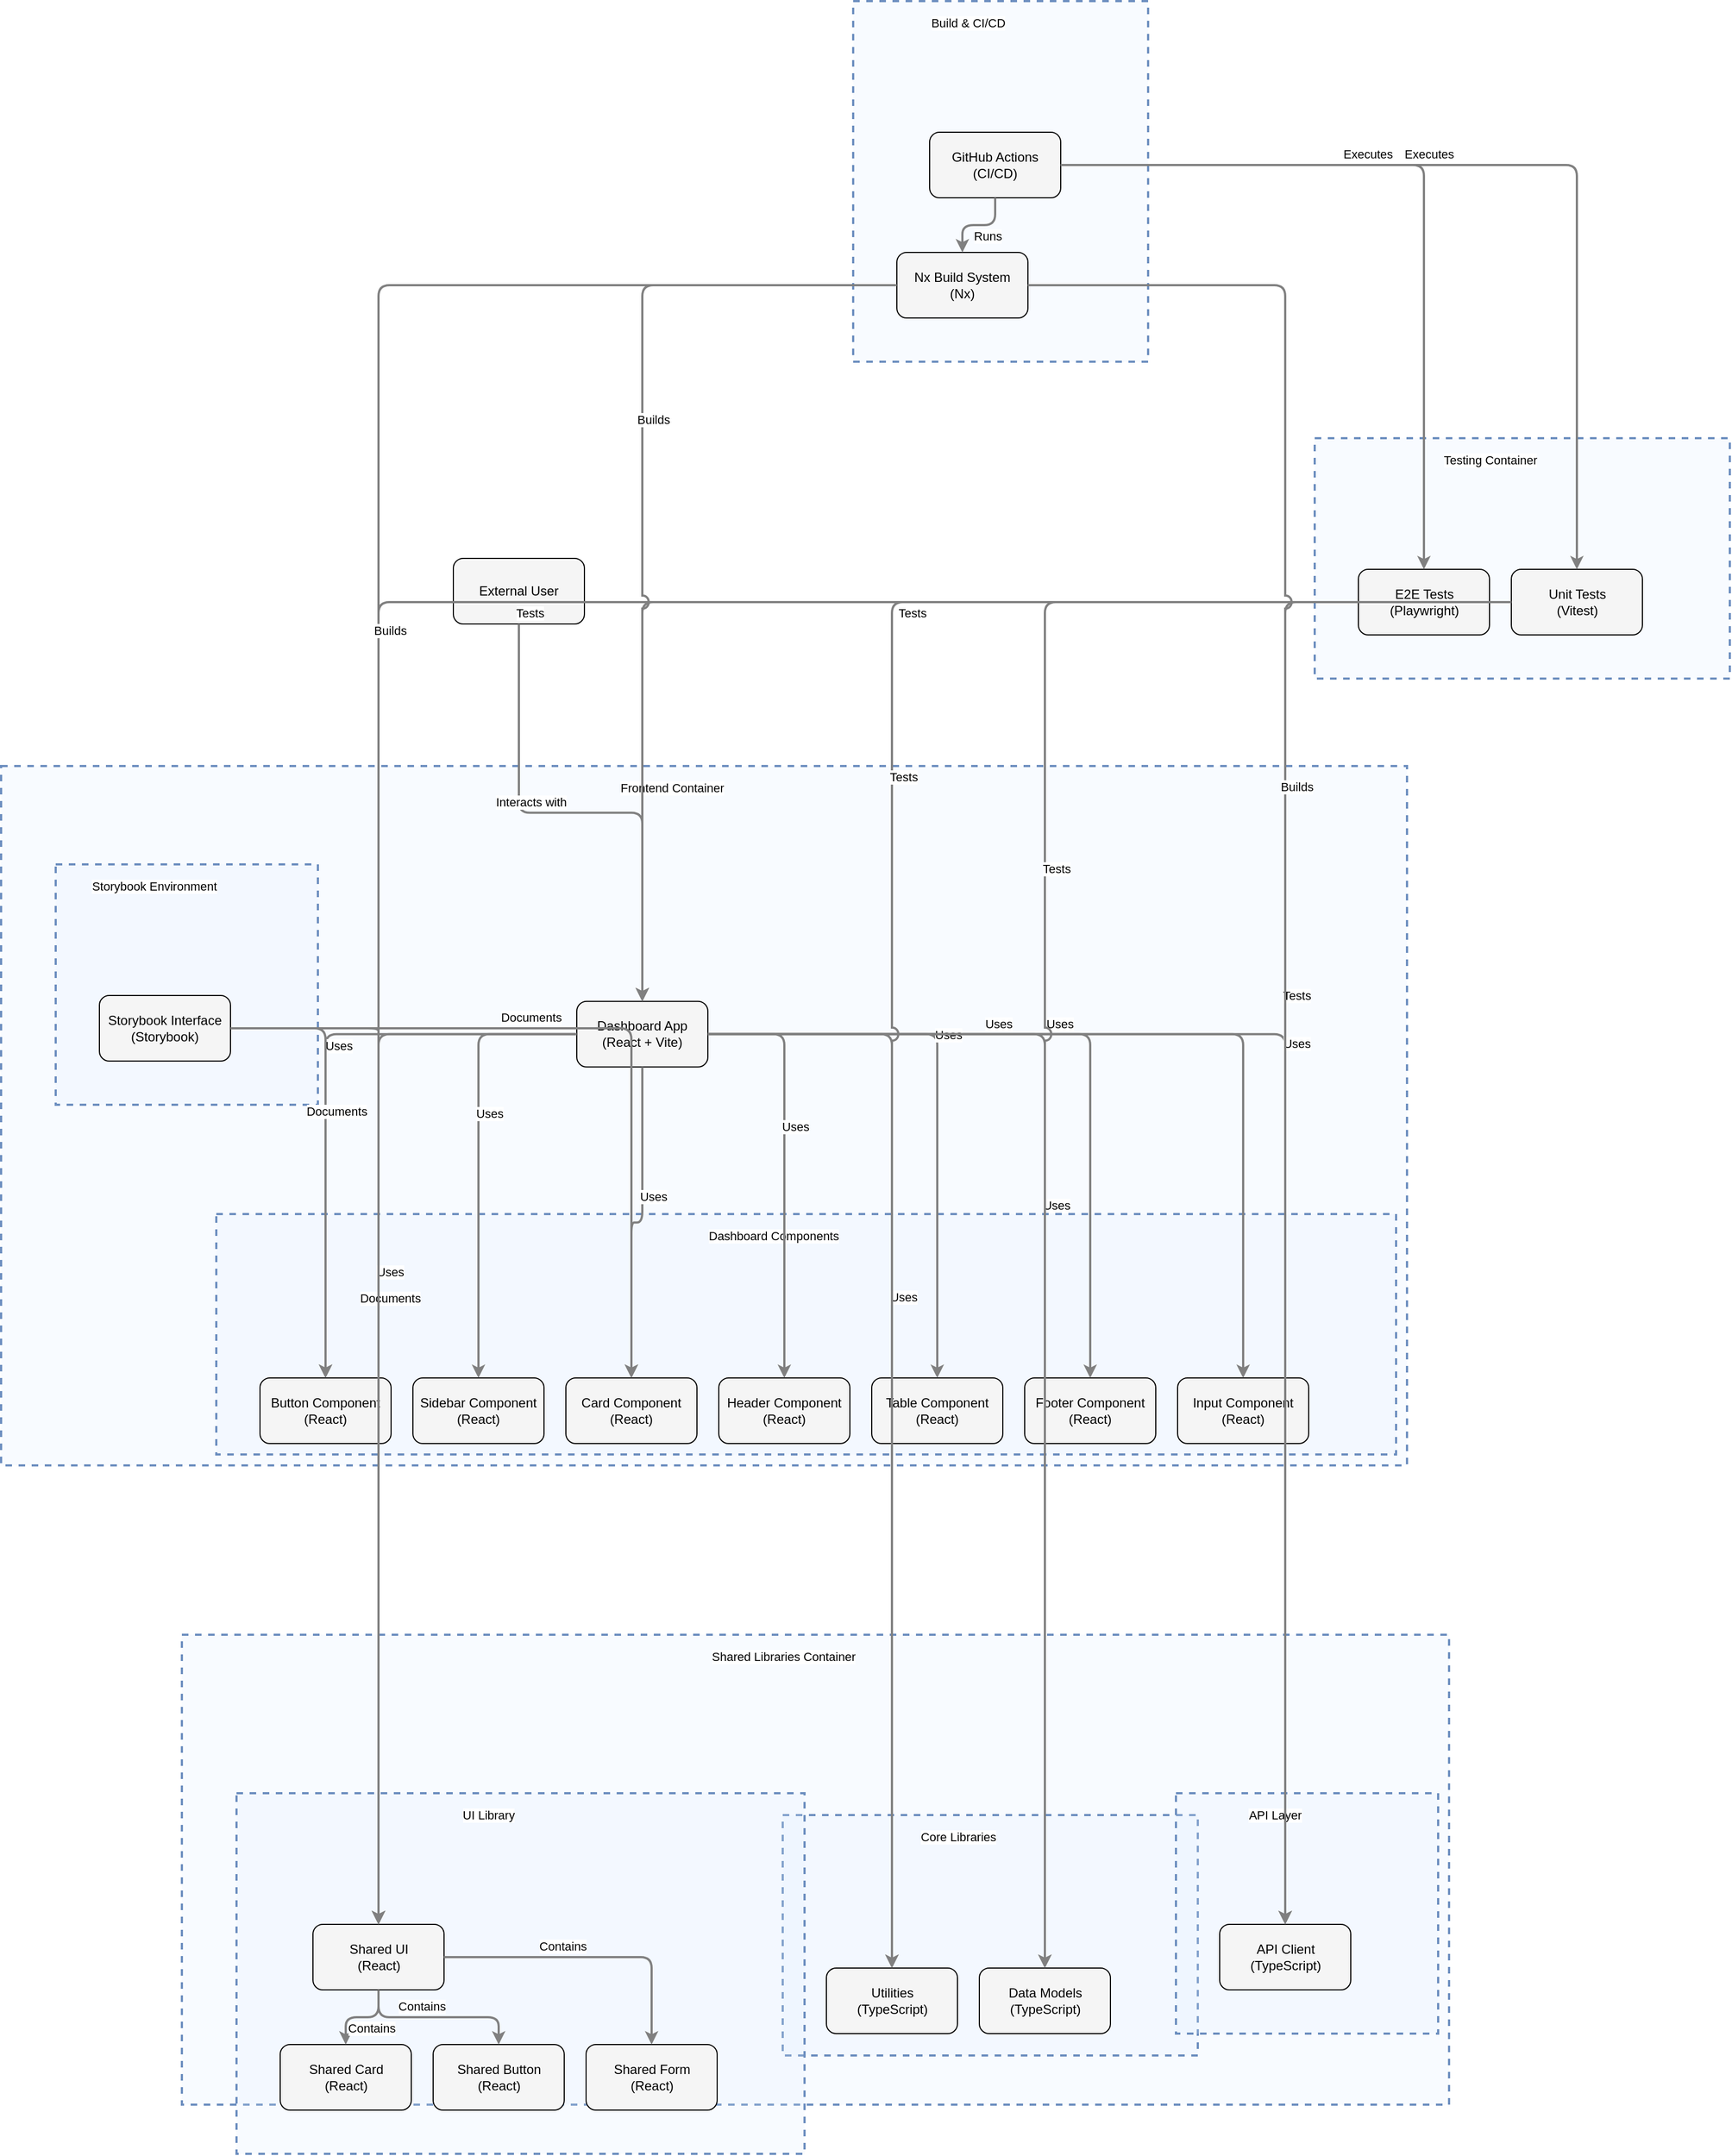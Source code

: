 <?xml version="1.0" encoding="UTF-8"?>
      <mxfile version="14.6.5" type="device">
        <diagram id="codeviz-diagram" name="System Diagram">
          <mxGraphModel dx="1000" dy="1000" grid="1" gridSize="10" guides="1" tooltips="1" connect="1" arrows="1" fold="1" page="1" pageScale="1" pageWidth="1169" pageHeight="827" math="0" shadow="0">
            <root>
              <mxCell id="0"/>
              <mxCell id="1" parent="0"/>
              <mxCell id="subGraph5" value="" style="html=1;whiteSpace=wrap;container=1;fillColor=#dae8fc;strokeColor=#6c8ebf;dashed=1;fillOpacity=20;strokeWidth=2;containerType=none;recursiveResize=0;movable=1;resizable=1;autosize=0;dropTarget=0" vertex="1" parent="subGraph6">
                <mxGeometry x="550" y="165" width="380" height="220" as="geometry"/>
              </mxCell>
              <mxCell id="subGraph5_label" value="Core Libraries" style="edgeLabel;html=1;align=center;verticalAlign=middle;resizable=0;labelBackgroundColor=white;spacing=5" vertex="1" parent="subGraph6">
                <mxGeometry x="558" y="173" width="304" height="24" as="geometry"/>
              </mxCell>
<mxCell id="subGraph4" value="" style="html=1;whiteSpace=wrap;container=1;fillColor=#dae8fc;strokeColor=#6c8ebf;dashed=1;fillOpacity=20;strokeWidth=2;containerType=none;recursiveResize=0;movable=1;resizable=1;autosize=0;dropTarget=0" vertex="1" parent="subGraph6">
                <mxGeometry x="910" y="145" width="240" height="220" as="geometry"/>
              </mxCell>
              <mxCell id="subGraph4_label" value="API Layer" style="edgeLabel;html=1;align=center;verticalAlign=middle;resizable=0;labelBackgroundColor=white;spacing=5" vertex="1" parent="subGraph6">
                <mxGeometry x="918" y="153" width="164" height="24" as="geometry"/>
              </mxCell>
<mxCell id="subGraph3" value="" style="html=1;whiteSpace=wrap;container=1;fillColor=#dae8fc;strokeColor=#6c8ebf;dashed=1;fillOpacity=20;strokeWidth=2;containerType=none;recursiveResize=0;movable=1;resizable=1;autosize=0;dropTarget=0" vertex="1" parent="subGraph6">
                <mxGeometry x="50" y="145" width="520" height="330" as="geometry"/>
              </mxCell>
              <mxCell id="subGraph3_label" value="UI Library" style="edgeLabel;html=1;align=center;verticalAlign=middle;resizable=0;labelBackgroundColor=white;spacing=5" vertex="1" parent="subGraph6">
                <mxGeometry x="58" y="153" width="444" height="24" as="geometry"/>
              </mxCell>
<mxCell id="subGraph1" value="" style="html=1;whiteSpace=wrap;container=1;fillColor=#dae8fc;strokeColor=#6c8ebf;dashed=1;fillOpacity=20;strokeWidth=2;containerType=none;recursiveResize=0;movable=1;resizable=1;autosize=0;dropTarget=0" vertex="1" parent="subGraph2">
                <mxGeometry x="50" y="90" width="240" height="220" as="geometry"/>
              </mxCell>
              <mxCell id="subGraph1_label" value="Storybook Environment" style="edgeLabel;html=1;align=center;verticalAlign=middle;resizable=0;labelBackgroundColor=white;spacing=5" vertex="1" parent="subGraph2">
                <mxGeometry x="58" y="98" width="164" height="24" as="geometry"/>
              </mxCell>
<mxCell id="subGraph0" value="" style="html=1;whiteSpace=wrap;container=1;fillColor=#dae8fc;strokeColor=#6c8ebf;dashed=1;fillOpacity=20;strokeWidth=2;containerType=none;recursiveResize=0;movable=1;resizable=1;autosize=0;dropTarget=0" vertex="1" parent="subGraph2">
                <mxGeometry x="197" y="410" width="1080" height="220" as="geometry"/>
              </mxCell>
              <mxCell id="subGraph0_label" value="Dashboard Components" style="edgeLabel;html=1;align=center;verticalAlign=middle;resizable=0;labelBackgroundColor=white;spacing=5" vertex="1" parent="subGraph2">
                <mxGeometry x="205" y="418" width="1004" height="24" as="geometry"/>
              </mxCell>
<mxCell id="subGraph8" value="" style="html=1;whiteSpace=wrap;container=1;fillColor=#dae8fc;strokeColor=#6c8ebf;dashed=1;fillOpacity=20;strokeWidth=2;containerType=none;recursiveResize=0;movable=1;resizable=1;autosize=0;dropTarget=0" vertex="1" parent="1">
                <mxGeometry x="826" y="22" width="270" height="330" as="geometry"/>
              </mxCell>
              <mxCell id="subGraph8_label" value="Build &amp; CI/CD" style="edgeLabel;html=1;align=center;verticalAlign=middle;resizable=0;labelBackgroundColor=white;spacing=5" vertex="1" parent="1">
                <mxGeometry x="834" y="30" width="194" height="24" as="geometry"/>
              </mxCell>
<mxCell id="subGraph7" value="" style="html=1;whiteSpace=wrap;container=1;fillColor=#dae8fc;strokeColor=#6c8ebf;dashed=1;fillOpacity=20;strokeWidth=2;containerType=none;recursiveResize=0;movable=1;resizable=1;autosize=0;dropTarget=0" vertex="1" parent="1">
                <mxGeometry x="1248.5" y="422" width="380" height="220" as="geometry"/>
              </mxCell>
              <mxCell id="subGraph7_label" value="Testing Container" style="edgeLabel;html=1;align=center;verticalAlign=middle;resizable=0;labelBackgroundColor=white;spacing=5" vertex="1" parent="1">
                <mxGeometry x="1256.5" y="430" width="304" height="24" as="geometry"/>
              </mxCell>
<mxCell id="subGraph6" value="" style="html=1;whiteSpace=wrap;container=1;fillColor=#dae8fc;strokeColor=#6c8ebf;dashed=1;fillOpacity=20;strokeWidth=2;containerType=none;recursiveResize=0;movable=1;resizable=1;autosize=0;dropTarget=0" vertex="1" parent="1">
                <mxGeometry x="211.5" y="1517" width="1160" height="430" as="geometry"/>
              </mxCell>
              <mxCell id="subGraph6_label" value="Shared Libraries Container" style="edgeLabel;html=1;align=center;verticalAlign=middle;resizable=0;labelBackgroundColor=white;spacing=5" vertex="1" parent="1">
                <mxGeometry x="219.5" y="1525" width="1084" height="24" as="geometry"/>
              </mxCell>
<mxCell id="subGraph2" value="" style="html=1;whiteSpace=wrap;container=1;fillColor=#dae8fc;strokeColor=#6c8ebf;dashed=1;fillOpacity=20;strokeWidth=2;containerType=none;recursiveResize=0;movable=1;resizable=1;autosize=0;dropTarget=0" vertex="1" parent="1">
                <mxGeometry x="46" y="722" width="1287" height="640" as="geometry"/>
              </mxCell>
              <mxCell id="subGraph2_label" value="Frontend Container" style="edgeLabel;html=1;align=center;verticalAlign=middle;resizable=0;labelBackgroundColor=white;spacing=5" vertex="1" parent="1">
                <mxGeometry x="54" y="730" width="1211" height="24" as="geometry"/>
              </mxCell>
              <mxCell id="User" value="External User" style="rounded=1;whiteSpace=wrap;html=1;fillColor=#f5f5f5" vertex="1" parent="1">
                    <mxGeometry x="460" y="532" width="120" height="60" as="geometry"/>
                  </mxCell>
<mxCell id="Dashboard" value="Dashboard App&lt;br&gt;(React + Vite)" style="rounded=1;whiteSpace=wrap;html=1;fillColor=#f5f5f5" vertex="1" parent="subGraph2">
                    <mxGeometry x="527" y="215.357" width="120" height="60" as="geometry"/>
                  </mxCell>
<mxCell id="Header" value="Header Component&lt;br&gt;(React)" style="rounded=1;whiteSpace=wrap;html=1;fillColor=#f5f5f5" vertex="1" parent="subGraph0">
                    <mxGeometry x="460" y="150" width="120" height="60" as="geometry"/>
                  </mxCell>
<mxCell id="Footer" value="Footer Component&lt;br&gt;(React)" style="rounded=1;whiteSpace=wrap;html=1;fillColor=#f5f5f5" vertex="1" parent="subGraph0">
                    <mxGeometry x="740" y="150" width="120" height="60" as="geometry"/>
                  </mxCell>
<mxCell id="Sidebar" value="Sidebar Component&lt;br&gt;(React)" style="rounded=1;whiteSpace=wrap;html=1;fillColor=#f5f5f5" vertex="1" parent="subGraph0">
                    <mxGeometry x="180" y="150" width="120" height="60" as="geometry"/>
                  </mxCell>
<mxCell id="Table" value="Table Component&lt;br&gt;(React)" style="rounded=1;whiteSpace=wrap;html=1;fillColor=#f5f5f5" vertex="1" parent="subGraph0">
                    <mxGeometry x="600" y="150" width="120" height="60" as="geometry"/>
                  </mxCell>
<mxCell id="Button" value="Button Component&lt;br&gt;(React)" style="rounded=1;whiteSpace=wrap;html=1;fillColor=#f5f5f5" vertex="1" parent="subGraph0">
                    <mxGeometry x="40" y="150" width="120" height="60" as="geometry"/>
                  </mxCell>
<mxCell id="Card" value="Card Component&lt;br&gt;(React)" style="rounded=1;whiteSpace=wrap;html=1;fillColor=#f5f5f5" vertex="1" parent="subGraph0">
                    <mxGeometry x="320" y="150" width="120" height="60" as="geometry"/>
                  </mxCell>
<mxCell id="Input" value="Input Component&lt;br&gt;(React)" style="rounded=1;whiteSpace=wrap;html=1;fillColor=#f5f5f5" vertex="1" parent="subGraph0">
                    <mxGeometry x="880" y="150" width="120" height="60" as="geometry"/>
                  </mxCell>
<mxCell id="StorybookUI" value="Storybook Interface&lt;br&gt;(Storybook)" style="rounded=1;whiteSpace=wrap;html=1;fillColor=#f5f5f5" vertex="1" parent="subGraph1">
                    <mxGeometry x="40" y="120" width="120" height="60" as="geometry"/>
                  </mxCell>
<mxCell id="SharedUI" value="Shared UI&lt;br&gt;(React)" style="rounded=1;whiteSpace=wrap;html=1;fillColor=#f5f5f5" vertex="1" parent="subGraph3">
                    <mxGeometry x="70" y="120" width="120" height="60" as="geometry"/>
                  </mxCell>
<mxCell id="SharedButton" value="Shared Button&lt;br&gt;(React)" style="rounded=1;whiteSpace=wrap;html=1;fillColor=#f5f5f5" vertex="1" parent="subGraph3">
                    <mxGeometry x="180" y="230" width="120" height="60" as="geometry"/>
                  </mxCell>
<mxCell id="SharedCard" value="Shared Card&lt;br&gt;(React)" style="rounded=1;whiteSpace=wrap;html=1;fillColor=#f5f5f5" vertex="1" parent="subGraph3">
                    <mxGeometry x="40" y="230" width="120" height="60" as="geometry"/>
                  </mxCell>
<mxCell id="SharedForm" value="Shared Form&lt;br&gt;(React)" style="rounded=1;whiteSpace=wrap;html=1;fillColor=#f5f5f5" vertex="1" parent="subGraph3">
                    <mxGeometry x="320" y="230" width="120" height="60" as="geometry"/>
                  </mxCell>
<mxCell id="APIClient" value="API Client&lt;br&gt;(TypeScript)" style="rounded=1;whiteSpace=wrap;html=1;fillColor=#f5f5f5" vertex="1" parent="subGraph4">
                    <mxGeometry x="40" y="120" width="120" height="60" as="geometry"/>
                  </mxCell>
<mxCell id="DataModels" value="Data Models&lt;br&gt;(TypeScript)" style="rounded=1;whiteSpace=wrap;html=1;fillColor=#f5f5f5" vertex="1" parent="subGraph5">
                    <mxGeometry x="180" y="140" width="120" height="60" as="geometry"/>
                  </mxCell>
<mxCell id="Utils" value="Utilities&lt;br&gt;(TypeScript)" style="rounded=1;whiteSpace=wrap;html=1;fillColor=#f5f5f5" vertex="1" parent="subGraph5">
                    <mxGeometry x="40" y="140" width="120" height="60" as="geometry"/>
                  </mxCell>
<mxCell id="E2ETests" value="E2E Tests&lt;br&gt;(Playwright)" style="rounded=1;whiteSpace=wrap;html=1;fillColor=#f5f5f5" vertex="1" parent="subGraph7">
                    <mxGeometry x="40" y="120" width="120" height="60" as="geometry"/>
                  </mxCell>
<mxCell id="UnitTests" value="Unit Tests&lt;br&gt;(Vitest)" style="rounded=1;whiteSpace=wrap;html=1;fillColor=#f5f5f5" vertex="1" parent="subGraph7">
                    <mxGeometry x="180" y="120" width="120" height="60" as="geometry"/>
                  </mxCell>
<mxCell id="NxBuild" value="Nx Build System&lt;br&gt;(Nx)" style="rounded=1;whiteSpace=wrap;html=1;fillColor=#f5f5f5" vertex="1" parent="subGraph8">
                    <mxGeometry x="40" y="230" width="120" height="60" as="geometry"/>
                  </mxCell>
<mxCell id="GithubCI" value="GitHub Actions&lt;br&gt;(CI/CD)" style="rounded=1;whiteSpace=wrap;html=1;fillColor=#f5f5f5" vertex="1" parent="subGraph8">
                    <mxGeometry x="70" y="120" width="120" height="60" as="geometry"/>
                  </mxCell>
              <mxCell id="edge-L_User_Dashboard_0" style="edgeStyle=orthogonalEdgeStyle;rounded=1;orthogonalLoop=1;jettySize=auto;html=1;strokeColor=#808080;strokeWidth=2;jumpStyle=arc;jumpSize=10;spacing=15;labelBackgroundColor=white;labelBorderColor=none" edge="1" parent="1" source="User" target="Dashboard">
                  <mxGeometry relative="1" as="geometry"/>
                </mxCell>
                <mxCell id="edge-L_User_Dashboard_0_label" value="Interacts with" style="edgeLabel;html=1;align=center;verticalAlign=middle;resizable=0;points=[];" vertex="1" connectable="0" parent="edge-L_User_Dashboard_0">
                  <mxGeometry x="-0.2" y="10" relative="1" as="geometry">
                    <mxPoint as="offset"/>
                  </mxGeometry>
                </mxCell>
<mxCell id="edge-L_Dashboard_Header_1" style="edgeStyle=orthogonalEdgeStyle;rounded=1;orthogonalLoop=1;jettySize=auto;html=1;strokeColor=#808080;strokeWidth=2;jumpStyle=arc;jumpSize=10;spacing=15;labelBackgroundColor=white;labelBorderColor=none" edge="1" parent="1" source="Dashboard" target="Header">
                  <mxGeometry relative="1" as="geometry"/>
                </mxCell>
                <mxCell id="edge-L_Dashboard_Header_1_label" value="Uses" style="edgeLabel;html=1;align=center;verticalAlign=middle;resizable=0;points=[];" vertex="1" connectable="0" parent="edge-L_Dashboard_Header_1">
                  <mxGeometry x="-0.2" y="10" relative="1" as="geometry">
                    <mxPoint as="offset"/>
                  </mxGeometry>
                </mxCell>
<mxCell id="edge-L_Dashboard_Footer_2" style="edgeStyle=orthogonalEdgeStyle;rounded=1;orthogonalLoop=1;jettySize=auto;html=1;strokeColor=#808080;strokeWidth=2;jumpStyle=arc;jumpSize=10;spacing=15;labelBackgroundColor=white;labelBorderColor=none" edge="1" parent="1" source="Dashboard" target="Footer">
                  <mxGeometry relative="1" as="geometry"/>
                </mxCell>
                <mxCell id="edge-L_Dashboard_Footer_2_label" value="Uses" style="edgeLabel;html=1;align=center;verticalAlign=middle;resizable=0;points=[];" vertex="1" connectable="0" parent="edge-L_Dashboard_Footer_2">
                  <mxGeometry x="-0.2" y="10" relative="1" as="geometry">
                    <mxPoint as="offset"/>
                  </mxGeometry>
                </mxCell>
<mxCell id="edge-L_Dashboard_Sidebar_3" style="edgeStyle=orthogonalEdgeStyle;rounded=1;orthogonalLoop=1;jettySize=auto;html=1;strokeColor=#808080;strokeWidth=2;jumpStyle=arc;jumpSize=10;spacing=15;labelBackgroundColor=white;labelBorderColor=none" edge="1" parent="1" source="Dashboard" target="Sidebar">
                  <mxGeometry relative="1" as="geometry"/>
                </mxCell>
                <mxCell id="edge-L_Dashboard_Sidebar_3_label" value="Uses" style="edgeLabel;html=1;align=center;verticalAlign=middle;resizable=0;points=[];" vertex="1" connectable="0" parent="edge-L_Dashboard_Sidebar_3">
                  <mxGeometry x="-0.2" y="10" relative="1" as="geometry">
                    <mxPoint as="offset"/>
                  </mxGeometry>
                </mxCell>
<mxCell id="edge-L_Dashboard_Table_4" style="edgeStyle=orthogonalEdgeStyle;rounded=1;orthogonalLoop=1;jettySize=auto;html=1;strokeColor=#808080;strokeWidth=2;jumpStyle=arc;jumpSize=10;spacing=15;labelBackgroundColor=white;labelBorderColor=none" edge="1" parent="1" source="Dashboard" target="Table">
                  <mxGeometry relative="1" as="geometry"/>
                </mxCell>
                <mxCell id="edge-L_Dashboard_Table_4_label" value="Uses" style="edgeLabel;html=1;align=center;verticalAlign=middle;resizable=0;points=[];" vertex="1" connectable="0" parent="edge-L_Dashboard_Table_4">
                  <mxGeometry x="-0.2" y="10" relative="1" as="geometry">
                    <mxPoint as="offset"/>
                  </mxGeometry>
                </mxCell>
<mxCell id="edge-L_Dashboard_Button_5" style="edgeStyle=orthogonalEdgeStyle;rounded=1;orthogonalLoop=1;jettySize=auto;html=1;strokeColor=#808080;strokeWidth=2;jumpStyle=arc;jumpSize=10;spacing=15;labelBackgroundColor=white;labelBorderColor=none" edge="1" parent="1" source="Dashboard" target="Button">
                  <mxGeometry relative="1" as="geometry"/>
                </mxCell>
                <mxCell id="edge-L_Dashboard_Button_5_label" value="Uses" style="edgeLabel;html=1;align=center;verticalAlign=middle;resizable=0;points=[];" vertex="1" connectable="0" parent="edge-L_Dashboard_Button_5">
                  <mxGeometry x="-0.2" y="10" relative="1" as="geometry">
                    <mxPoint as="offset"/>
                  </mxGeometry>
                </mxCell>
<mxCell id="edge-L_Dashboard_Card_6" style="edgeStyle=orthogonalEdgeStyle;rounded=1;orthogonalLoop=1;jettySize=auto;html=1;strokeColor=#808080;strokeWidth=2;jumpStyle=arc;jumpSize=10;spacing=15;labelBackgroundColor=white;labelBorderColor=none" edge="1" parent="1" source="Dashboard" target="Card">
                  <mxGeometry relative="1" as="geometry"/>
                </mxCell>
                <mxCell id="edge-L_Dashboard_Card_6_label" value="Uses" style="edgeLabel;html=1;align=center;verticalAlign=middle;resizable=0;points=[];" vertex="1" connectable="0" parent="edge-L_Dashboard_Card_6">
                  <mxGeometry x="-0.2" y="10" relative="1" as="geometry">
                    <mxPoint as="offset"/>
                  </mxGeometry>
                </mxCell>
<mxCell id="edge-L_Dashboard_Input_7" style="edgeStyle=orthogonalEdgeStyle;rounded=1;orthogonalLoop=1;jettySize=auto;html=1;strokeColor=#808080;strokeWidth=2;jumpStyle=arc;jumpSize=10;spacing=15;labelBackgroundColor=white;labelBorderColor=none" edge="1" parent="1" source="Dashboard" target="Input">
                  <mxGeometry relative="1" as="geometry"/>
                </mxCell>
                <mxCell id="edge-L_Dashboard_Input_7_label" value="Uses" style="edgeLabel;html=1;align=center;verticalAlign=middle;resizable=0;points=[];" vertex="1" connectable="0" parent="edge-L_Dashboard_Input_7">
                  <mxGeometry x="-0.2" y="10" relative="1" as="geometry">
                    <mxPoint as="offset"/>
                  </mxGeometry>
                </mxCell>
<mxCell id="edge-L_Dashboard_SharedUI_8" style="edgeStyle=orthogonalEdgeStyle;rounded=1;orthogonalLoop=1;jettySize=auto;html=1;strokeColor=#808080;strokeWidth=2;jumpStyle=arc;jumpSize=10;spacing=15;labelBackgroundColor=white;labelBorderColor=none" edge="1" parent="1" source="Dashboard" target="SharedUI">
                  <mxGeometry relative="1" as="geometry"/>
                </mxCell>
                <mxCell id="edge-L_Dashboard_SharedUI_8_label" value="Uses" style="edgeLabel;html=1;align=center;verticalAlign=middle;resizable=0;points=[];" vertex="1" connectable="0" parent="edge-L_Dashboard_SharedUI_8">
                  <mxGeometry x="-0.2" y="10" relative="1" as="geometry">
                    <mxPoint as="offset"/>
                  </mxGeometry>
                </mxCell>
<mxCell id="edge-L_Dashboard_APIClient_9" style="edgeStyle=orthogonalEdgeStyle;rounded=1;orthogonalLoop=1;jettySize=auto;html=1;strokeColor=#808080;strokeWidth=2;jumpStyle=arc;jumpSize=10;spacing=15;labelBackgroundColor=white;labelBorderColor=none" edge="1" parent="1" source="Dashboard" target="APIClient">
                  <mxGeometry relative="1" as="geometry"/>
                </mxCell>
                <mxCell id="edge-L_Dashboard_APIClient_9_label" value="Uses" style="edgeLabel;html=1;align=center;verticalAlign=middle;resizable=0;points=[];" vertex="1" connectable="0" parent="edge-L_Dashboard_APIClient_9">
                  <mxGeometry x="-0.2" y="10" relative="1" as="geometry">
                    <mxPoint as="offset"/>
                  </mxGeometry>
                </mxCell>
<mxCell id="edge-L_Dashboard_DataModels_10" style="edgeStyle=orthogonalEdgeStyle;rounded=1;orthogonalLoop=1;jettySize=auto;html=1;strokeColor=#808080;strokeWidth=2;jumpStyle=arc;jumpSize=10;spacing=15;labelBackgroundColor=white;labelBorderColor=none" edge="1" parent="1" source="Dashboard" target="DataModels">
                  <mxGeometry relative="1" as="geometry"/>
                </mxCell>
                <mxCell id="edge-L_Dashboard_DataModels_10_label" value="Uses" style="edgeLabel;html=1;align=center;verticalAlign=middle;resizable=0;points=[];" vertex="1" connectable="0" parent="edge-L_Dashboard_DataModels_10">
                  <mxGeometry x="-0.2" y="10" relative="1" as="geometry">
                    <mxPoint as="offset"/>
                  </mxGeometry>
                </mxCell>
<mxCell id="edge-L_Dashboard_Utils_11" style="edgeStyle=orthogonalEdgeStyle;rounded=1;orthogonalLoop=1;jettySize=auto;html=1;strokeColor=#808080;strokeWidth=2;jumpStyle=arc;jumpSize=10;spacing=15;labelBackgroundColor=white;labelBorderColor=none" edge="1" parent="1" source="Dashboard" target="Utils">
                  <mxGeometry relative="1" as="geometry"/>
                </mxCell>
                <mxCell id="edge-L_Dashboard_Utils_11_label" value="Uses" style="edgeLabel;html=1;align=center;verticalAlign=middle;resizable=0;points=[];" vertex="1" connectable="0" parent="edge-L_Dashboard_Utils_11">
                  <mxGeometry x="-0.2" y="10" relative="1" as="geometry">
                    <mxPoint as="offset"/>
                  </mxGeometry>
                </mxCell>
<mxCell id="edge-L_SharedUI_SharedButton_12" style="edgeStyle=orthogonalEdgeStyle;rounded=1;orthogonalLoop=1;jettySize=auto;html=1;strokeColor=#808080;strokeWidth=2;jumpStyle=arc;jumpSize=10;spacing=15;labelBackgroundColor=white;labelBorderColor=none" edge="1" parent="1" source="SharedUI" target="SharedButton">
                  <mxGeometry relative="1" as="geometry"/>
                </mxCell>
                <mxCell id="edge-L_SharedUI_SharedButton_12_label" value="Contains" style="edgeLabel;html=1;align=center;verticalAlign=middle;resizable=0;points=[];" vertex="1" connectable="0" parent="edge-L_SharedUI_SharedButton_12">
                  <mxGeometry x="-0.2" y="10" relative="1" as="geometry">
                    <mxPoint as="offset"/>
                  </mxGeometry>
                </mxCell>
<mxCell id="edge-L_SharedUI_SharedCard_13" style="edgeStyle=orthogonalEdgeStyle;rounded=1;orthogonalLoop=1;jettySize=auto;html=1;strokeColor=#808080;strokeWidth=2;jumpStyle=arc;jumpSize=10;spacing=15;labelBackgroundColor=white;labelBorderColor=none" edge="1" parent="1" source="SharedUI" target="SharedCard">
                  <mxGeometry relative="1" as="geometry"/>
                </mxCell>
                <mxCell id="edge-L_SharedUI_SharedCard_13_label" value="Contains" style="edgeLabel;html=1;align=center;verticalAlign=middle;resizable=0;points=[];" vertex="1" connectable="0" parent="edge-L_SharedUI_SharedCard_13">
                  <mxGeometry x="-0.2" y="10" relative="1" as="geometry">
                    <mxPoint as="offset"/>
                  </mxGeometry>
                </mxCell>
<mxCell id="edge-L_SharedUI_SharedForm_14" style="edgeStyle=orthogonalEdgeStyle;rounded=1;orthogonalLoop=1;jettySize=auto;html=1;strokeColor=#808080;strokeWidth=2;jumpStyle=arc;jumpSize=10;spacing=15;labelBackgroundColor=white;labelBorderColor=none" edge="1" parent="1" source="SharedUI" target="SharedForm">
                  <mxGeometry relative="1" as="geometry"/>
                </mxCell>
                <mxCell id="edge-L_SharedUI_SharedForm_14_label" value="Contains" style="edgeLabel;html=1;align=center;verticalAlign=middle;resizable=0;points=[];" vertex="1" connectable="0" parent="edge-L_SharedUI_SharedForm_14">
                  <mxGeometry x="-0.2" y="10" relative="1" as="geometry">
                    <mxPoint as="offset"/>
                  </mxGeometry>
                </mxCell>
<mxCell id="edge-L_StorybookUI_SharedUI_15" style="edgeStyle=orthogonalEdgeStyle;rounded=1;orthogonalLoop=1;jettySize=auto;html=1;strokeColor=#808080;strokeWidth=2;jumpStyle=arc;jumpSize=10;spacing=15;labelBackgroundColor=white;labelBorderColor=none" edge="1" parent="1" source="StorybookUI" target="SharedUI">
                  <mxGeometry relative="1" as="geometry"/>
                </mxCell>
                <mxCell id="edge-L_StorybookUI_SharedUI_15_label" value="Documents" style="edgeLabel;html=1;align=center;verticalAlign=middle;resizable=0;points=[];" vertex="1" connectable="0" parent="edge-L_StorybookUI_SharedUI_15">
                  <mxGeometry x="-0.2" y="10" relative="1" as="geometry">
                    <mxPoint as="offset"/>
                  </mxGeometry>
                </mxCell>
<mxCell id="edge-L_StorybookUI_Button_16" style="edgeStyle=orthogonalEdgeStyle;rounded=1;orthogonalLoop=1;jettySize=auto;html=1;strokeColor=#808080;strokeWidth=2;jumpStyle=arc;jumpSize=10;spacing=15;labelBackgroundColor=white;labelBorderColor=none" edge="1" parent="1" source="StorybookUI" target="Button">
                  <mxGeometry relative="1" as="geometry"/>
                </mxCell>
                <mxCell id="edge-L_StorybookUI_Button_16_label" value="Documents" style="edgeLabel;html=1;align=center;verticalAlign=middle;resizable=0;points=[];" vertex="1" connectable="0" parent="edge-L_StorybookUI_Button_16">
                  <mxGeometry x="-0.2" y="10" relative="1" as="geometry">
                    <mxPoint as="offset"/>
                  </mxGeometry>
                </mxCell>
<mxCell id="edge-L_StorybookUI_Card_17" style="edgeStyle=orthogonalEdgeStyle;rounded=1;orthogonalLoop=1;jettySize=auto;html=1;strokeColor=#808080;strokeWidth=2;jumpStyle=arc;jumpSize=10;spacing=15;labelBackgroundColor=white;labelBorderColor=none" edge="1" parent="1" source="StorybookUI" target="Card">
                  <mxGeometry relative="1" as="geometry"/>
                </mxCell>
                <mxCell id="edge-L_StorybookUI_Card_17_label" value="Documents" style="edgeLabel;html=1;align=center;verticalAlign=middle;resizable=0;points=[];" vertex="1" connectable="0" parent="edge-L_StorybookUI_Card_17">
                  <mxGeometry x="-0.2" y="10" relative="1" as="geometry">
                    <mxPoint as="offset"/>
                  </mxGeometry>
                </mxCell>
<mxCell id="edge-L_E2ETests_Dashboard_18" style="edgeStyle=orthogonalEdgeStyle;rounded=1;orthogonalLoop=1;jettySize=auto;html=1;strokeColor=#808080;strokeWidth=2;jumpStyle=arc;jumpSize=10;spacing=15;labelBackgroundColor=white;labelBorderColor=none" edge="1" parent="1" source="E2ETests" target="Dashboard">
                  <mxGeometry relative="1" as="geometry"/>
                </mxCell>
                <mxCell id="edge-L_E2ETests_Dashboard_18_label" value="Tests" style="edgeLabel;html=1;align=center;verticalAlign=middle;resizable=0;points=[];" vertex="1" connectable="0" parent="edge-L_E2ETests_Dashboard_18">
                  <mxGeometry x="-0.2" y="10" relative="1" as="geometry">
                    <mxPoint as="offset"/>
                  </mxGeometry>
                </mxCell>
<mxCell id="edge-L_UnitTests_SharedUI_19" style="edgeStyle=orthogonalEdgeStyle;rounded=1;orthogonalLoop=1;jettySize=auto;html=1;strokeColor=#808080;strokeWidth=2;jumpStyle=arc;jumpSize=10;spacing=15;labelBackgroundColor=white;labelBorderColor=none" edge="1" parent="1" source="UnitTests" target="SharedUI">
                  <mxGeometry relative="1" as="geometry"/>
                </mxCell>
                <mxCell id="edge-L_UnitTests_SharedUI_19_label" value="Tests" style="edgeLabel;html=1;align=center;verticalAlign=middle;resizable=0;points=[];" vertex="1" connectable="0" parent="edge-L_UnitTests_SharedUI_19">
                  <mxGeometry x="-0.2" y="10" relative="1" as="geometry">
                    <mxPoint as="offset"/>
                  </mxGeometry>
                </mxCell>
<mxCell id="edge-L_UnitTests_APIClient_20" style="edgeStyle=orthogonalEdgeStyle;rounded=1;orthogonalLoop=1;jettySize=auto;html=1;strokeColor=#808080;strokeWidth=2;jumpStyle=arc;jumpSize=10;spacing=15;labelBackgroundColor=white;labelBorderColor=none" edge="1" parent="1" source="UnitTests" target="APIClient">
                  <mxGeometry relative="1" as="geometry"/>
                </mxCell>
                <mxCell id="edge-L_UnitTests_APIClient_20_label" value="Tests" style="edgeLabel;html=1;align=center;verticalAlign=middle;resizable=0;points=[];" vertex="1" connectable="0" parent="edge-L_UnitTests_APIClient_20">
                  <mxGeometry x="-0.2" y="10" relative="1" as="geometry">
                    <mxPoint as="offset"/>
                  </mxGeometry>
                </mxCell>
<mxCell id="edge-L_UnitTests_DataModels_21" style="edgeStyle=orthogonalEdgeStyle;rounded=1;orthogonalLoop=1;jettySize=auto;html=1;strokeColor=#808080;strokeWidth=2;jumpStyle=arc;jumpSize=10;spacing=15;labelBackgroundColor=white;labelBorderColor=none" edge="1" parent="1" source="UnitTests" target="DataModels">
                  <mxGeometry relative="1" as="geometry"/>
                </mxCell>
                <mxCell id="edge-L_UnitTests_DataModels_21_label" value="Tests" style="edgeLabel;html=1;align=center;verticalAlign=middle;resizable=0;points=[];" vertex="1" connectable="0" parent="edge-L_UnitTests_DataModels_21">
                  <mxGeometry x="-0.2" y="10" relative="1" as="geometry">
                    <mxPoint as="offset"/>
                  </mxGeometry>
                </mxCell>
<mxCell id="edge-L_UnitTests_Utils_22" style="edgeStyle=orthogonalEdgeStyle;rounded=1;orthogonalLoop=1;jettySize=auto;html=1;strokeColor=#808080;strokeWidth=2;jumpStyle=arc;jumpSize=10;spacing=15;labelBackgroundColor=white;labelBorderColor=none" edge="1" parent="1" source="UnitTests" target="Utils">
                  <mxGeometry relative="1" as="geometry"/>
                </mxCell>
                <mxCell id="edge-L_UnitTests_Utils_22_label" value="Tests" style="edgeLabel;html=1;align=center;verticalAlign=middle;resizable=0;points=[];" vertex="1" connectable="0" parent="edge-L_UnitTests_Utils_22">
                  <mxGeometry x="-0.2" y="10" relative="1" as="geometry">
                    <mxPoint as="offset"/>
                  </mxGeometry>
                </mxCell>
<mxCell id="edge-L_NxBuild_Dashboard_23" style="edgeStyle=orthogonalEdgeStyle;rounded=1;orthogonalLoop=1;jettySize=auto;html=1;strokeColor=#808080;strokeWidth=2;jumpStyle=arc;jumpSize=10;spacing=15;labelBackgroundColor=white;labelBorderColor=none" edge="1" parent="1" source="NxBuild" target="Dashboard">
                  <mxGeometry relative="1" as="geometry"/>
                </mxCell>
                <mxCell id="edge-L_NxBuild_Dashboard_23_label" value="Builds" style="edgeLabel;html=1;align=center;verticalAlign=middle;resizable=0;points=[];" vertex="1" connectable="0" parent="edge-L_NxBuild_Dashboard_23">
                  <mxGeometry x="-0.2" y="10" relative="1" as="geometry">
                    <mxPoint as="offset"/>
                  </mxGeometry>
                </mxCell>
<mxCell id="edge-L_NxBuild_SharedUI_24" style="edgeStyle=orthogonalEdgeStyle;rounded=1;orthogonalLoop=1;jettySize=auto;html=1;strokeColor=#808080;strokeWidth=2;jumpStyle=arc;jumpSize=10;spacing=15;labelBackgroundColor=white;labelBorderColor=none" edge="1" parent="1" source="NxBuild" target="SharedUI">
                  <mxGeometry relative="1" as="geometry"/>
                </mxCell>
                <mxCell id="edge-L_NxBuild_SharedUI_24_label" value="Builds" style="edgeLabel;html=1;align=center;verticalAlign=middle;resizable=0;points=[];" vertex="1" connectable="0" parent="edge-L_NxBuild_SharedUI_24">
                  <mxGeometry x="-0.2" y="10" relative="1" as="geometry">
                    <mxPoint as="offset"/>
                  </mxGeometry>
                </mxCell>
<mxCell id="edge-L_NxBuild_APIClient_25" style="edgeStyle=orthogonalEdgeStyle;rounded=1;orthogonalLoop=1;jettySize=auto;html=1;strokeColor=#808080;strokeWidth=2;jumpStyle=arc;jumpSize=10;spacing=15;labelBackgroundColor=white;labelBorderColor=none" edge="1" parent="1" source="NxBuild" target="APIClient">
                  <mxGeometry relative="1" as="geometry"/>
                </mxCell>
                <mxCell id="edge-L_NxBuild_APIClient_25_label" value="Builds" style="edgeLabel;html=1;align=center;verticalAlign=middle;resizable=0;points=[];" vertex="1" connectable="0" parent="edge-L_NxBuild_APIClient_25">
                  <mxGeometry x="-0.2" y="10" relative="1" as="geometry">
                    <mxPoint as="offset"/>
                  </mxGeometry>
                </mxCell>
<mxCell id="edge-L_GithubCI_NxBuild_26" style="edgeStyle=orthogonalEdgeStyle;rounded=1;orthogonalLoop=1;jettySize=auto;html=1;strokeColor=#808080;strokeWidth=2;jumpStyle=arc;jumpSize=10;spacing=15;labelBackgroundColor=white;labelBorderColor=none" edge="1" parent="1" source="GithubCI" target="NxBuild">
                  <mxGeometry relative="1" as="geometry"/>
                </mxCell>
                <mxCell id="edge-L_GithubCI_NxBuild_26_label" value="Runs" style="edgeLabel;html=1;align=center;verticalAlign=middle;resizable=0;points=[];" vertex="1" connectable="0" parent="edge-L_GithubCI_NxBuild_26">
                  <mxGeometry x="-0.2" y="10" relative="1" as="geometry">
                    <mxPoint as="offset"/>
                  </mxGeometry>
                </mxCell>
<mxCell id="edge-L_GithubCI_E2ETests_27" style="edgeStyle=orthogonalEdgeStyle;rounded=1;orthogonalLoop=1;jettySize=auto;html=1;strokeColor=#808080;strokeWidth=2;jumpStyle=arc;jumpSize=10;spacing=15;labelBackgroundColor=white;labelBorderColor=none" edge="1" parent="1" source="GithubCI" target="E2ETests">
                  <mxGeometry relative="1" as="geometry"/>
                </mxCell>
                <mxCell id="edge-L_GithubCI_E2ETests_27_label" value="Executes" style="edgeLabel;html=1;align=center;verticalAlign=middle;resizable=0;points=[];" vertex="1" connectable="0" parent="edge-L_GithubCI_E2ETests_27">
                  <mxGeometry x="-0.2" y="10" relative="1" as="geometry">
                    <mxPoint as="offset"/>
                  </mxGeometry>
                </mxCell>
<mxCell id="edge-L_GithubCI_UnitTests_28" style="edgeStyle=orthogonalEdgeStyle;rounded=1;orthogonalLoop=1;jettySize=auto;html=1;strokeColor=#808080;strokeWidth=2;jumpStyle=arc;jumpSize=10;spacing=15;labelBackgroundColor=white;labelBorderColor=none" edge="1" parent="1" source="GithubCI" target="UnitTests">
                  <mxGeometry relative="1" as="geometry"/>
                </mxCell>
                <mxCell id="edge-L_GithubCI_UnitTests_28_label" value="Executes" style="edgeLabel;html=1;align=center;verticalAlign=middle;resizable=0;points=[];" vertex="1" connectable="0" parent="edge-L_GithubCI_UnitTests_28">
                  <mxGeometry x="-0.2" y="10" relative="1" as="geometry">
                    <mxPoint as="offset"/>
                  </mxGeometry>
                </mxCell>
            </root>
          </mxGraphModel>
        </diagram>
      </mxfile>